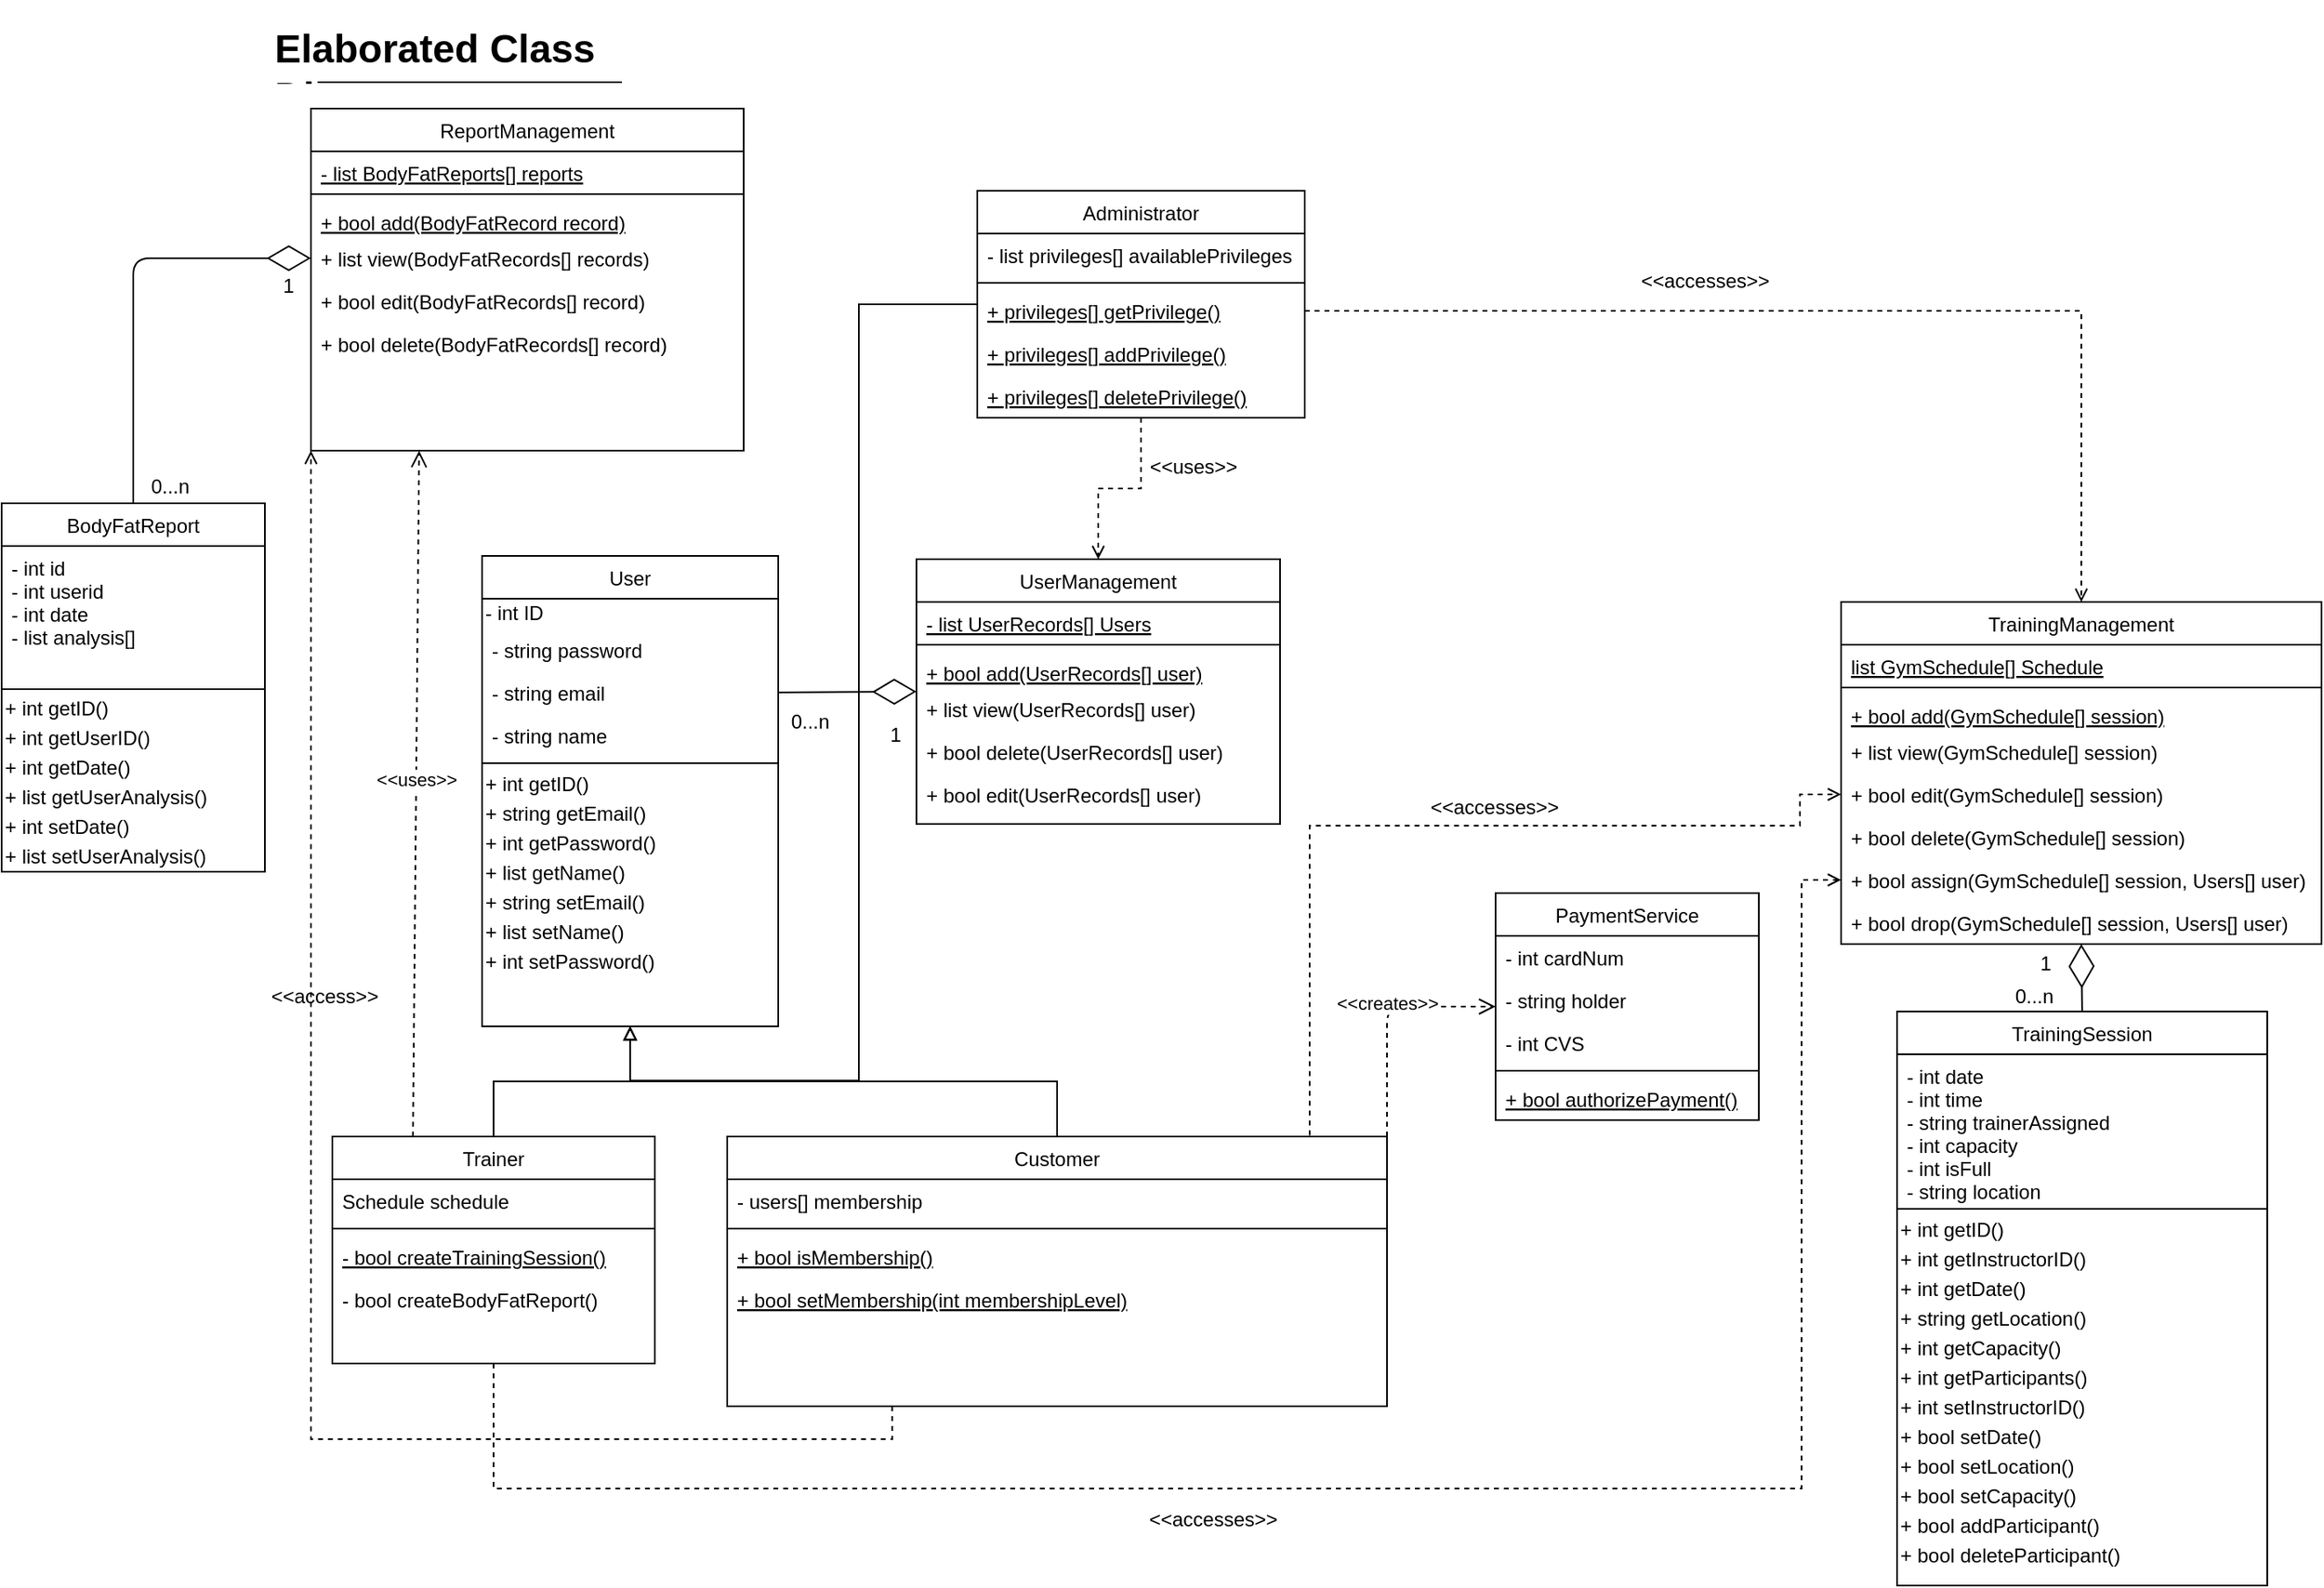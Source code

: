 <mxfile version="13.0.2" type="google"><diagram id="C5RBs43oDa-KdzZeNtuy" name="Page-1"><mxGraphModel dx="1896" dy="1460" grid="0" gridSize="10" guides="0" tooltips="1" connect="1" arrows="1" fold="1" page="0" pageScale="1" pageWidth="1169" pageHeight="827" math="0" shadow="0"><root><mxCell id="WIyWlLk6GJQsqaUBKTNV-0"/><mxCell id="WIyWlLk6GJQsqaUBKTNV-1" parent="WIyWlLk6GJQsqaUBKTNV-0"/><mxCell id="xNmquut52kOjubSnmw8E-32" style="edgeStyle=orthogonalEdgeStyle;rounded=0;orthogonalLoop=1;jettySize=auto;html=1;exitX=0.5;exitY=0;exitDx=0;exitDy=0;entryX=0.5;entryY=1;entryDx=0;entryDy=0;endArrow=block;endFill=0;" parent="WIyWlLk6GJQsqaUBKTNV-1" source="xNmquut52kOjubSnmw8E-0" target="xNmquut52kOjubSnmw8E-12" edge="1"><mxGeometry relative="1" as="geometry"/></mxCell><mxCell id="xNmquut52kOjubSnmw8E-0" value="Trainer" style="swimlane;fontStyle=0;align=center;verticalAlign=top;childLayout=stackLayout;horizontal=1;startSize=26;horizontalStack=0;resizeParent=1;resizeLast=0;collapsible=1;marginBottom=0;rounded=0;shadow=0;strokeWidth=1;" parent="WIyWlLk6GJQsqaUBKTNV-1" vertex="1"><mxGeometry x="43" y="654" width="196" height="138" as="geometry"><mxRectangle x="130" y="380" width="160" height="26" as="alternateBounds"/></mxGeometry></mxCell><mxCell id="xNmquut52kOjubSnmw8E-1" value="Schedule schedule" style="text;align=left;verticalAlign=top;spacingLeft=4;spacingRight=4;overflow=hidden;rotatable=0;points=[[0,0.5],[1,0.5]];portConstraint=eastwest;" parent="xNmquut52kOjubSnmw8E-0" vertex="1"><mxGeometry y="26" width="196" height="26" as="geometry"/></mxCell><mxCell id="xNmquut52kOjubSnmw8E-3" value="" style="line;html=1;strokeWidth=1;align=left;verticalAlign=middle;spacingTop=-1;spacingLeft=3;spacingRight=3;rotatable=0;labelPosition=right;points=[];portConstraint=eastwest;" parent="xNmquut52kOjubSnmw8E-0" vertex="1"><mxGeometry y="52" width="196" height="8" as="geometry"/></mxCell><mxCell id="xNmquut52kOjubSnmw8E-4" value="- bool createTrainingSession()" style="text;align=left;verticalAlign=top;spacingLeft=4;spacingRight=4;overflow=hidden;rotatable=0;points=[[0,0.5],[1,0.5]];portConstraint=eastwest;fontStyle=4" parent="xNmquut52kOjubSnmw8E-0" vertex="1"><mxGeometry y="60" width="196" height="26" as="geometry"/></mxCell><mxCell id="xNmquut52kOjubSnmw8E-5" value="- bool createBodyFatReport()" style="text;align=left;verticalAlign=top;spacingLeft=4;spacingRight=4;overflow=hidden;rotatable=0;points=[[0,0.5],[1,0.5]];portConstraint=eastwest;" parent="xNmquut52kOjubSnmw8E-0" vertex="1"><mxGeometry y="86" width="196" height="26" as="geometry"/></mxCell><mxCell id="xNmquut52kOjubSnmw8E-34" style="edgeStyle=orthogonalEdgeStyle;rounded=0;orthogonalLoop=1;jettySize=auto;html=1;exitX=0.5;exitY=0;exitDx=0;exitDy=0;entryX=0.5;entryY=1;entryDx=0;entryDy=0;endArrow=block;endFill=0;" parent="WIyWlLk6GJQsqaUBKTNV-1" source="xNmquut52kOjubSnmw8E-19" target="xNmquut52kOjubSnmw8E-12" edge="1"><mxGeometry relative="1" as="geometry"/></mxCell><mxCell id="H0AESvCfdm02klnMYWg1-13" style="edgeStyle=orthogonalEdgeStyle;rounded=0;orthogonalLoop=1;jettySize=auto;html=1;exitX=0.25;exitY=1;exitDx=0;exitDy=0;entryX=0;entryY=1;entryDx=0;entryDy=0;endArrow=open;endFill=0;dashed=1;" parent="WIyWlLk6GJQsqaUBKTNV-1" source="xNmquut52kOjubSnmw8E-19" target="c53f0oAXnLIRKDMvTCaq-6" edge="1"><mxGeometry relative="1" as="geometry"/></mxCell><mxCell id="H0AESvCfdm02klnMYWg1-16" style="edgeStyle=orthogonalEdgeStyle;rounded=0;orthogonalLoop=1;jettySize=auto;html=1;exitX=0.75;exitY=0;exitDx=0;exitDy=0;entryX=0;entryY=0.5;entryDx=0;entryDy=0;dashed=1;endArrow=open;endFill=0;" parent="WIyWlLk6GJQsqaUBKTNV-1" source="xNmquut52kOjubSnmw8E-19" edge="1"><mxGeometry relative="1" as="geometry"><mxPoint x="960" y="446" as="targetPoint"/><Array as="points"><mxPoint x="637" y="654"/><mxPoint x="637" y="465"/><mxPoint x="935" y="465"/><mxPoint x="935" y="446"/></Array></mxGeometry></mxCell><mxCell id="xNmquut52kOjubSnmw8E-19" value="Customer" style="swimlane;fontStyle=0;align=center;verticalAlign=top;childLayout=stackLayout;horizontal=1;startSize=26;horizontalStack=0;resizeParent=1;resizeLast=0;collapsible=1;marginBottom=0;rounded=0;shadow=0;strokeWidth=1;" parent="WIyWlLk6GJQsqaUBKTNV-1" vertex="1"><mxGeometry x="283" y="654" width="401" height="164" as="geometry"><mxRectangle x="130" y="380" width="160" height="26" as="alternateBounds"/></mxGeometry></mxCell><mxCell id="xNmquut52kOjubSnmw8E-20" value="- users[] membership" style="text;align=left;verticalAlign=top;spacingLeft=4;spacingRight=4;overflow=hidden;rotatable=0;points=[[0,0.5],[1,0.5]];portConstraint=eastwest;" parent="xNmquut52kOjubSnmw8E-19" vertex="1"><mxGeometry y="26" width="401" height="26" as="geometry"/></mxCell><mxCell id="xNmquut52kOjubSnmw8E-22" value="" style="line;html=1;strokeWidth=1;align=left;verticalAlign=middle;spacingTop=-1;spacingLeft=3;spacingRight=3;rotatable=0;labelPosition=right;points=[];portConstraint=eastwest;" parent="xNmquut52kOjubSnmw8E-19" vertex="1"><mxGeometry y="52" width="401" height="8" as="geometry"/></mxCell><mxCell id="xNmquut52kOjubSnmw8E-23" value="+ bool isMembership()" style="text;align=left;verticalAlign=top;spacingLeft=4;spacingRight=4;overflow=hidden;rotatable=0;points=[[0,0.5],[1,0.5]];portConstraint=eastwest;fontStyle=4" parent="xNmquut52kOjubSnmw8E-19" vertex="1"><mxGeometry y="60" width="401" height="26" as="geometry"/></mxCell><mxCell id="xNmquut52kOjubSnmw8E-83" value="+ bool setMembership(int membershipLevel)" style="text;align=left;verticalAlign=top;spacingLeft=4;spacingRight=4;overflow=hidden;rotatable=0;points=[[0,0.5],[1,0.5]];portConstraint=eastwest;fontStyle=4" parent="xNmquut52kOjubSnmw8E-19" vertex="1"><mxGeometry y="86" width="401" height="26" as="geometry"/></mxCell><mxCell id="xNmquut52kOjubSnmw8E-48" value="&amp;lt;&amp;lt;creates&amp;gt;&amp;gt;" style="html=1;verticalAlign=bottom;endArrow=open;dashed=1;endSize=8;entryX=0;entryY=0.5;entryDx=0;entryDy=0;exitX=1;exitY=0;exitDx=0;exitDy=0;" parent="WIyWlLk6GJQsqaUBKTNV-1" source="xNmquut52kOjubSnmw8E-19" target="xNmquut52kOjubSnmw8E-42" edge="1"><mxGeometry relative="1" as="geometry"><mxPoint x="460" y="584" as="sourcePoint"/><mxPoint x="570" y="540" as="targetPoint"/><Array as="points"><mxPoint x="684" y="615"/><mxPoint x="684" y="575"/></Array></mxGeometry></mxCell><mxCell id="xNmquut52kOjubSnmw8E-74" value="&amp;lt;&amp;lt;uses&amp;gt;&amp;gt;" style="html=1;verticalAlign=bottom;endArrow=open;dashed=1;endSize=8;entryX=0.25;entryY=1;entryDx=0;entryDy=0;exitX=0.25;exitY=0;exitDx=0;exitDy=0;" parent="WIyWlLk6GJQsqaUBKTNV-1" source="xNmquut52kOjubSnmw8E-0" target="c53f0oAXnLIRKDMvTCaq-6" edge="1"><mxGeometry relative="1" as="geometry"><mxPoint x="160" y="735" as="sourcePoint"/><mxPoint x="280" y="614" as="targetPoint"/><Array as="points"/></mxGeometry></mxCell><mxCell id="KGthy5ZD3XuTGIjE_pEm-16" value="&lt;h1&gt;Elaborated Class Diagram&lt;/h1&gt;" style="text;html=1;strokeColor=none;fillColor=none;spacing=5;spacingTop=-20;whiteSpace=wrap;overflow=hidden;rounded=0;align=left;" parent="WIyWlLk6GJQsqaUBKTNV-1" vertex="1"><mxGeometry x="3" y="-27" width="267" height="41" as="geometry"/></mxCell><mxCell id="KGthy5ZD3XuTGIjE_pEm-19" value="" style="endArrow=none;html=1;" parent="WIyWlLk6GJQsqaUBKTNV-1" edge="1"><mxGeometry width="50" height="50" relative="1" as="geometry"><mxPoint x="34" y="13" as="sourcePoint"/><mxPoint x="219" y="13" as="targetPoint"/></mxGeometry></mxCell><mxCell id="c53f0oAXnLIRKDMvTCaq-3" value="" style="endArrow=diamondThin;endFill=0;endSize=24;html=1;entryX=0.5;entryY=1;entryDx=0;entryDy=0;exitX=0.5;exitY=0;exitDx=0;exitDy=0;" parent="WIyWlLk6GJQsqaUBKTNV-1" source="xNmquut52kOjubSnmw8E-61" target="c53f0oAXnLIRKDMvTCaq-1" edge="1"><mxGeometry width="160" relative="1" as="geometry"><mxPoint x="913" y="504" as="sourcePoint"/><mxPoint x="1045" y="466" as="targetPoint"/></mxGeometry></mxCell><mxCell id="c53f0oAXnLIRKDMvTCaq-17" value="" style="endArrow=diamondThin;endFill=0;endSize=24;html=1;entryX=0;entryY=0.5;entryDx=0;entryDy=0;exitX=0.5;exitY=0;exitDx=0;exitDy=0;" parent="WIyWlLk6GJQsqaUBKTNV-1" source="xNmquut52kOjubSnmw8E-69" target="c53f0oAXnLIRKDMvTCaq-11" edge="1"><mxGeometry width="160" relative="1" as="geometry"><mxPoint x="-5" y="230" as="sourcePoint"/><mxPoint x="-1" y="179" as="targetPoint"/><Array as="points"><mxPoint x="-78" y="120"/></Array></mxGeometry></mxCell><mxCell id="c53f0oAXnLIRKDMvTCaq-30" value="" style="endArrow=diamondThin;endFill=0;endSize=24;html=1;entryX=0;entryY=0.5;entryDx=0;entryDy=0;exitX=1;exitY=0.5;exitDx=0;exitDy=0;" parent="WIyWlLk6GJQsqaUBKTNV-1" source="xNmquut52kOjubSnmw8E-79" target="c53f0oAXnLIRKDMvTCaq-21" edge="1"><mxGeometry width="160" relative="1" as="geometry"><mxPoint x="352" y="520" as="sourcePoint"/><mxPoint x="415" y="433" as="targetPoint"/><Array as="points"/></mxGeometry></mxCell><mxCell id="c53f0oAXnLIRKDMvTCaq-35" value="0...n" style="text;html=1;align=center;verticalAlign=middle;resizable=0;points=[];autosize=1;" parent="WIyWlLk6GJQsqaUBKTNV-1" vertex="1"><mxGeometry x="-73" y="250" width="34" height="18" as="geometry"/></mxCell><mxCell id="c53f0oAXnLIRKDMvTCaq-36" value="0...n" style="text;html=1;align=center;verticalAlign=middle;resizable=0;points=[];autosize=1;" parent="WIyWlLk6GJQsqaUBKTNV-1" vertex="1"><mxGeometry x="1060" y="560" width="34" height="18" as="geometry"/></mxCell><mxCell id="c53f0oAXnLIRKDMvTCaq-6" value="ReportManagement" style="swimlane;fontStyle=0;align=center;verticalAlign=top;childLayout=stackLayout;horizontal=1;startSize=26;horizontalStack=0;resizeParent=1;resizeLast=0;collapsible=1;marginBottom=0;rounded=0;shadow=0;strokeWidth=1;" parent="WIyWlLk6GJQsqaUBKTNV-1" vertex="1"><mxGeometry x="30" y="29" width="263" height="208" as="geometry"><mxRectangle x="130" y="380" width="160" height="26" as="alternateBounds"/></mxGeometry></mxCell><mxCell id="c53f0oAXnLIRKDMvTCaq-7" value="- list BodyFatReports[] reports" style="text;align=left;verticalAlign=top;spacingLeft=4;spacingRight=4;overflow=hidden;rotatable=0;points=[[0,0.5],[1,0.5]];portConstraint=eastwest;fontStyle=4" parent="c53f0oAXnLIRKDMvTCaq-6" vertex="1"><mxGeometry y="26" width="263" height="22" as="geometry"/></mxCell><mxCell id="c53f0oAXnLIRKDMvTCaq-8" value="" style="line;html=1;strokeWidth=1;align=left;verticalAlign=middle;spacingTop=-1;spacingLeft=3;spacingRight=3;rotatable=0;labelPosition=right;points=[];portConstraint=eastwest;" parent="c53f0oAXnLIRKDMvTCaq-6" vertex="1"><mxGeometry y="48" width="263" height="8" as="geometry"/></mxCell><mxCell id="c53f0oAXnLIRKDMvTCaq-9" value="+ bool add(BodyFatRecord record)" style="text;align=left;verticalAlign=top;spacingLeft=4;spacingRight=4;overflow=hidden;rotatable=0;points=[[0,0.5],[1,0.5]];portConstraint=eastwest;fontStyle=4" parent="c53f0oAXnLIRKDMvTCaq-6" vertex="1"><mxGeometry y="56" width="263" height="22" as="geometry"/></mxCell><mxCell id="c53f0oAXnLIRKDMvTCaq-11" value="+ list view(BodyFatRecords[] records)" style="text;align=left;verticalAlign=top;spacingLeft=4;spacingRight=4;overflow=hidden;rotatable=0;points=[[0,0.5],[1,0.5]];portConstraint=eastwest;" parent="c53f0oAXnLIRKDMvTCaq-6" vertex="1"><mxGeometry y="78" width="263" height="26" as="geometry"/></mxCell><mxCell id="H0AESvCfdm02klnMYWg1-10" value="+ bool edit(BodyFatRecords[] record)" style="text;align=left;verticalAlign=top;spacingLeft=4;spacingRight=4;overflow=hidden;rotatable=0;points=[[0,0.5],[1,0.5]];portConstraint=eastwest;" parent="c53f0oAXnLIRKDMvTCaq-6" vertex="1"><mxGeometry y="104" width="263" height="26" as="geometry"/></mxCell><mxCell id="c53f0oAXnLIRKDMvTCaq-14" value="+ bool delete(BodyFatRecords[] record)" style="text;align=left;verticalAlign=top;spacingLeft=4;spacingRight=4;overflow=hidden;rotatable=0;points=[[0,0.5],[1,0.5]];portConstraint=eastwest;" parent="c53f0oAXnLIRKDMvTCaq-6" vertex="1"><mxGeometry y="130" width="263" height="26" as="geometry"/></mxCell><mxCell id="c53f0oAXnLIRKDMvTCaq-1" value="TrainingManagement" style="swimlane;fontStyle=0;align=center;verticalAlign=top;childLayout=stackLayout;horizontal=1;startSize=26;horizontalStack=0;resizeParent=1;resizeLast=0;collapsible=1;marginBottom=0;rounded=0;shadow=0;strokeWidth=1;" parent="WIyWlLk6GJQsqaUBKTNV-1" vertex="1"><mxGeometry x="960" y="329" width="292" height="208" as="geometry"><mxRectangle x="130" y="380" width="160" height="26" as="alternateBounds"/></mxGeometry></mxCell><mxCell id="c53f0oAXnLIRKDMvTCaq-5" value="list GymSchedule[] Schedule" style="text;align=left;verticalAlign=top;spacingLeft=4;spacingRight=4;overflow=hidden;rotatable=0;points=[[0,0.5],[1,0.5]];portConstraint=eastwest;fontStyle=4" parent="c53f0oAXnLIRKDMvTCaq-1" vertex="1"><mxGeometry y="26" width="292" height="22" as="geometry"/></mxCell><mxCell id="xNmquut52kOjubSnmw8E-39" value="" style="line;html=1;strokeWidth=1;align=left;verticalAlign=middle;spacingTop=-1;spacingLeft=3;spacingRight=3;rotatable=0;labelPosition=right;points=[];portConstraint=eastwest;" parent="c53f0oAXnLIRKDMvTCaq-1" vertex="1"><mxGeometry y="48" width="292" height="8" as="geometry"/></mxCell><mxCell id="H0AESvCfdm02klnMYWg1-18" value="+ bool add(GymSchedule[] session)" style="text;align=left;verticalAlign=top;spacingLeft=4;spacingRight=4;overflow=hidden;rotatable=0;points=[[0,0.5],[1,0.5]];portConstraint=eastwest;fontStyle=4" parent="c53f0oAXnLIRKDMvTCaq-1" vertex="1"><mxGeometry y="56" width="292" height="22" as="geometry"/></mxCell><mxCell id="H0AESvCfdm02klnMYWg1-19" value="+ list view(GymSchedule[] session)" style="text;align=left;verticalAlign=top;spacingLeft=4;spacingRight=4;overflow=hidden;rotatable=0;points=[[0,0.5],[1,0.5]];portConstraint=eastwest;" parent="c53f0oAXnLIRKDMvTCaq-1" vertex="1"><mxGeometry y="78" width="292" height="26" as="geometry"/></mxCell><mxCell id="H0AESvCfdm02klnMYWg1-20" value="+ bool edit(GymSchedule[] session)" style="text;align=left;verticalAlign=top;spacingLeft=4;spacingRight=4;overflow=hidden;rotatable=0;points=[[0,0.5],[1,0.5]];portConstraint=eastwest;" parent="c53f0oAXnLIRKDMvTCaq-1" vertex="1"><mxGeometry y="104" width="292" height="26" as="geometry"/></mxCell><mxCell id="H0AESvCfdm02klnMYWg1-22" value="+ bool delete(GymSchedule[] session)" style="text;align=left;verticalAlign=top;spacingLeft=4;spacingRight=4;overflow=hidden;rotatable=0;points=[[0,0.5],[1,0.5]];portConstraint=eastwest;" parent="c53f0oAXnLIRKDMvTCaq-1" vertex="1"><mxGeometry y="130" width="292" height="26" as="geometry"/></mxCell><mxCell id="H0AESvCfdm02klnMYWg1-21" value="+ bool assign(GymSchedule[] session, Users[] user)" style="text;align=left;verticalAlign=top;spacingLeft=4;spacingRight=4;overflow=hidden;rotatable=0;points=[[0,0.5],[1,0.5]];portConstraint=eastwest;" parent="c53f0oAXnLIRKDMvTCaq-1" vertex="1"><mxGeometry y="156" width="292" height="26" as="geometry"/></mxCell><mxCell id="H0AESvCfdm02klnMYWg1-23" value="+ bool drop(GymSchedule[] session, Users[] user)" style="text;align=left;verticalAlign=top;spacingLeft=4;spacingRight=4;overflow=hidden;rotatable=0;points=[[0,0.5],[1,0.5]];portConstraint=eastwest;" parent="c53f0oAXnLIRKDMvTCaq-1" vertex="1"><mxGeometry y="182" width="292" height="26" as="geometry"/></mxCell><mxCell id="xNmquut52kOjubSnmw8E-69" value="BodyFatReport" style="swimlane;fontStyle=0;align=center;verticalAlign=top;childLayout=stackLayout;horizontal=1;startSize=26;horizontalStack=0;resizeParent=1;resizeLast=0;collapsible=1;marginBottom=0;rounded=0;shadow=0;strokeWidth=1;" parent="WIyWlLk6GJQsqaUBKTNV-1" vertex="1"><mxGeometry x="-158" y="269" width="160" height="224" as="geometry"><mxRectangle x="130" y="380" width="160" height="26" as="alternateBounds"/></mxGeometry></mxCell><mxCell id="xNmquut52kOjubSnmw8E-70" value="- int id&#10;- int userid&#10;- int date&#10;- list analysis[]" style="text;align=left;verticalAlign=top;spacingLeft=4;spacingRight=4;overflow=hidden;rotatable=0;points=[[0,0.5],[1,0.5]];portConstraint=eastwest;" parent="xNmquut52kOjubSnmw8E-69" vertex="1"><mxGeometry y="26" width="160" height="84" as="geometry"/></mxCell><mxCell id="H0AESvCfdm02klnMYWg1-3" value="" style="line;strokeWidth=1;fillColor=none;align=left;verticalAlign=middle;spacingTop=-1;spacingLeft=3;spacingRight=3;rotatable=0;labelPosition=right;points=[];portConstraint=eastwest;" parent="xNmquut52kOjubSnmw8E-69" vertex="1"><mxGeometry y="110" width="160" height="6" as="geometry"/></mxCell><mxCell id="H0AESvCfdm02klnMYWg1-4" value="+ int getID()" style="text;html=1;align=left;verticalAlign=middle;resizable=0;points=[];autosize=1;" parent="xNmquut52kOjubSnmw8E-69" vertex="1"><mxGeometry y="116" width="160" height="18" as="geometry"/></mxCell><mxCell id="H0AESvCfdm02klnMYWg1-5" value="+ int getUserID()" style="text;html=1;align=left;verticalAlign=middle;resizable=0;points=[];autosize=1;" parent="xNmquut52kOjubSnmw8E-69" vertex="1"><mxGeometry y="134" width="160" height="18" as="geometry"/></mxCell><mxCell id="H0AESvCfdm02klnMYWg1-6" value="+ int getDate()" style="text;html=1;align=left;verticalAlign=middle;resizable=0;points=[];autosize=1;" parent="xNmquut52kOjubSnmw8E-69" vertex="1"><mxGeometry y="152" width="160" height="18" as="geometry"/></mxCell><mxCell id="H0AESvCfdm02klnMYWg1-7" value="+ list getUserAnalysis()" style="text;html=1;align=left;verticalAlign=middle;resizable=0;points=[];autosize=1;" parent="xNmquut52kOjubSnmw8E-69" vertex="1"><mxGeometry y="170" width="160" height="18" as="geometry"/></mxCell><mxCell id="H0AESvCfdm02klnMYWg1-8" value="+ int setDate()" style="text;html=1;align=left;verticalAlign=middle;resizable=0;points=[];autosize=1;" parent="xNmquut52kOjubSnmw8E-69" vertex="1"><mxGeometry y="188" width="160" height="18" as="geometry"/></mxCell><mxCell id="H0AESvCfdm02klnMYWg1-9" value="+ list setUserAnalysis()" style="text;html=1;align=left;verticalAlign=middle;resizable=0;points=[];autosize=1;" parent="xNmquut52kOjubSnmw8E-69" vertex="1"><mxGeometry y="206" width="160" height="18" as="geometry"/></mxCell><mxCell id="H0AESvCfdm02klnMYWg1-11" value="1" style="text;html=1;align=center;verticalAlign=middle;resizable=0;points=[];autosize=1;" parent="WIyWlLk6GJQsqaUBKTNV-1" vertex="1"><mxGeometry x="7" y="128" width="17" height="18" as="geometry"/></mxCell><mxCell id="H0AESvCfdm02klnMYWg1-14" value="&amp;lt;&amp;lt;access&amp;gt;&amp;gt;" style="text;html=1;align=center;verticalAlign=middle;resizable=0;points=[];autosize=1;" parent="WIyWlLk6GJQsqaUBKTNV-1" vertex="1"><mxGeometry y="560" width="76" height="18" as="geometry"/></mxCell><mxCell id="H0AESvCfdm02klnMYWg1-17" value="&amp;lt;&amp;lt;accesses&amp;gt;&amp;gt;" style="text;html=1;align=center;verticalAlign=middle;resizable=0;points=[];autosize=1;" parent="WIyWlLk6GJQsqaUBKTNV-1" vertex="1"><mxGeometry x="705" y="445" width="88" height="18" as="geometry"/></mxCell><mxCell id="xNmquut52kOjubSnmw8E-61" value="TrainingSession" style="swimlane;fontStyle=0;align=center;verticalAlign=top;childLayout=stackLayout;horizontal=1;startSize=26;horizontalStack=0;resizeParent=1;resizeLast=0;collapsible=1;marginBottom=0;rounded=0;shadow=0;strokeWidth=1;" parent="WIyWlLk6GJQsqaUBKTNV-1" vertex="1"><mxGeometry x="994" y="578" width="225" height="349" as="geometry"><mxRectangle x="130" y="380" width="160" height="26" as="alternateBounds"/></mxGeometry></mxCell><mxCell id="xNmquut52kOjubSnmw8E-62" value="- int date&#10;- int time&#10;- string trainerAssigned&#10;- int capacity&#10;- int isFull&#10;- string location" style="text;align=left;verticalAlign=top;spacingLeft=4;spacingRight=4;overflow=hidden;rotatable=0;points=[[0,0.5],[1,0.5]];portConstraint=eastwest;" parent="xNmquut52kOjubSnmw8E-61" vertex="1"><mxGeometry y="26" width="225" height="90" as="geometry"/></mxCell><mxCell id="H0AESvCfdm02klnMYWg1-31" value="" style="line;strokeWidth=1;fillColor=none;align=left;verticalAlign=middle;spacingTop=-1;spacingLeft=3;spacingRight=3;rotatable=0;labelPosition=right;points=[];portConstraint=eastwest;" parent="xNmquut52kOjubSnmw8E-61" vertex="1"><mxGeometry y="116" width="225" height="8" as="geometry"/></mxCell><mxCell id="H0AESvCfdm02klnMYWg1-25" value="+ int getID()" style="text;html=1;align=left;verticalAlign=middle;resizable=0;points=[];autosize=1;" parent="xNmquut52kOjubSnmw8E-61" vertex="1"><mxGeometry y="124" width="225" height="18" as="geometry"/></mxCell><mxCell id="H0AESvCfdm02klnMYWg1-32" value="+ int getInstructorID()" style="text;html=1;align=left;verticalAlign=middle;resizable=0;points=[];autosize=1;" parent="xNmquut52kOjubSnmw8E-61" vertex="1"><mxGeometry y="142" width="225" height="18" as="geometry"/></mxCell><mxCell id="H0AESvCfdm02klnMYWg1-27" value="+ int getDate()" style="text;html=1;align=left;verticalAlign=middle;resizable=0;points=[];autosize=1;" parent="xNmquut52kOjubSnmw8E-61" vertex="1"><mxGeometry y="160" width="225" height="18" as="geometry"/></mxCell><mxCell id="H0AESvCfdm02klnMYWg1-34" value="+ string getLocation()" style="text;html=1;align=left;verticalAlign=middle;resizable=0;points=[];autosize=1;" parent="xNmquut52kOjubSnmw8E-61" vertex="1"><mxGeometry y="178" width="225" height="18" as="geometry"/></mxCell><mxCell id="H0AESvCfdm02klnMYWg1-33" value="+ int getCapacity()" style="text;html=1;align=left;verticalAlign=middle;resizable=0;points=[];autosize=1;" parent="xNmquut52kOjubSnmw8E-61" vertex="1"><mxGeometry y="196" width="225" height="18" as="geometry"/></mxCell><mxCell id="H0AESvCfdm02klnMYWg1-35" value="+ int getParticipants()" style="text;html=1;align=left;verticalAlign=middle;resizable=0;points=[];autosize=1;" parent="xNmquut52kOjubSnmw8E-61" vertex="1"><mxGeometry y="214" width="225" height="18" as="geometry"/></mxCell><mxCell id="H0AESvCfdm02klnMYWg1-30" value="+ int setInstructorID()" style="text;html=1;align=left;verticalAlign=middle;resizable=0;points=[];autosize=1;" parent="xNmquut52kOjubSnmw8E-61" vertex="1"><mxGeometry y="232" width="225" height="18" as="geometry"/></mxCell><mxCell id="H0AESvCfdm02klnMYWg1-29" value="+ bool setDate()" style="text;html=1;align=left;verticalAlign=middle;resizable=0;points=[];autosize=1;" parent="xNmquut52kOjubSnmw8E-61" vertex="1"><mxGeometry y="250" width="225" height="18" as="geometry"/></mxCell><mxCell id="H0AESvCfdm02klnMYWg1-28" value="+ bool setLocation()" style="text;html=1;align=left;verticalAlign=middle;resizable=0;points=[];autosize=1;" parent="xNmquut52kOjubSnmw8E-61" vertex="1"><mxGeometry y="268" width="225" height="18" as="geometry"/></mxCell><mxCell id="H0AESvCfdm02klnMYWg1-36" value="+ bool setCapacity()" style="text;html=1;align=left;verticalAlign=middle;resizable=0;points=[];autosize=1;" parent="xNmquut52kOjubSnmw8E-61" vertex="1"><mxGeometry y="286" width="225" height="18" as="geometry"/></mxCell><mxCell id="H0AESvCfdm02klnMYWg1-37" value="+ bool addParticipant()" style="text;html=1;align=left;verticalAlign=middle;resizable=0;points=[];autosize=1;" parent="xNmquut52kOjubSnmw8E-61" vertex="1"><mxGeometry y="304" width="225" height="18" as="geometry"/></mxCell><mxCell id="H0AESvCfdm02klnMYWg1-38" value="+ bool deleteParticipant()" style="text;html=1;align=left;verticalAlign=middle;resizable=0;points=[];autosize=1;" parent="xNmquut52kOjubSnmw8E-61" vertex="1"><mxGeometry y="322" width="225" height="18" as="geometry"/></mxCell><mxCell id="H0AESvCfdm02klnMYWg1-39" value="1" style="text;html=1;align=center;verticalAlign=middle;resizable=0;points=[];autosize=1;" parent="WIyWlLk6GJQsqaUBKTNV-1" vertex="1"><mxGeometry x="1075" y="540" width="17" height="18" as="geometry"/></mxCell><mxCell id="H0AESvCfdm02klnMYWg1-40" style="edgeStyle=orthogonalEdgeStyle;rounded=0;orthogonalLoop=1;jettySize=auto;html=1;exitX=0.5;exitY=1;exitDx=0;exitDy=0;entryX=0;entryY=0.5;entryDx=0;entryDy=0;dashed=1;endArrow=open;endFill=0;" parent="WIyWlLk6GJQsqaUBKTNV-1" source="xNmquut52kOjubSnmw8E-0" target="H0AESvCfdm02klnMYWg1-21" edge="1"><mxGeometry relative="1" as="geometry"><Array as="points"><mxPoint x="141" y="868"/><mxPoint x="936" y="868"/><mxPoint x="936" y="498"/></Array></mxGeometry></mxCell><mxCell id="H0AESvCfdm02klnMYWg1-41" value="&amp;lt;&amp;lt;accesses&amp;gt;&amp;gt;" style="text;html=1;align=center;verticalAlign=middle;resizable=0;points=[];autosize=1;" parent="WIyWlLk6GJQsqaUBKTNV-1" vertex="1"><mxGeometry x="534" y="878" width="88" height="18" as="geometry"/></mxCell><mxCell id="H0AESvCfdm02klnMYWg1-54" style="edgeStyle=orthogonalEdgeStyle;rounded=0;orthogonalLoop=1;jettySize=auto;html=1;exitX=0.5;exitY=1;exitDx=0;exitDy=0;entryX=0.5;entryY=0;entryDx=0;entryDy=0;dashed=1;endArrow=open;endFill=0;" parent="WIyWlLk6GJQsqaUBKTNV-1" source="zkfFHV4jXpPFQw0GAbJ--6" target="c53f0oAXnLIRKDMvTCaq-21" edge="1"><mxGeometry relative="1" as="geometry"/></mxCell><mxCell id="H0AESvCfdm02klnMYWg1-56" style="edgeStyle=orthogonalEdgeStyle;rounded=0;orthogonalLoop=1;jettySize=auto;html=1;exitX=0;exitY=0.5;exitDx=0;exitDy=0;entryX=0.5;entryY=1;entryDx=0;entryDy=0;endArrow=block;endFill=0;" parent="WIyWlLk6GJQsqaUBKTNV-1" source="zkfFHV4jXpPFQw0GAbJ--6" target="xNmquut52kOjubSnmw8E-12" edge="1"><mxGeometry relative="1" as="geometry"><Array as="points"><mxPoint x="363" y="148"/><mxPoint x="363" y="620"/><mxPoint x="224" y="620"/></Array></mxGeometry></mxCell><mxCell id="zkfFHV4jXpPFQw0GAbJ--6" value="Administrator" style="swimlane;fontStyle=0;align=center;verticalAlign=top;childLayout=stackLayout;horizontal=1;startSize=26;horizontalStack=0;resizeParent=1;resizeLast=0;collapsible=1;marginBottom=0;rounded=0;shadow=0;strokeWidth=1;" parent="WIyWlLk6GJQsqaUBKTNV-1" vertex="1"><mxGeometry x="435" y="79" width="199" height="138" as="geometry"><mxRectangle x="130" y="380" width="160" height="26" as="alternateBounds"/></mxGeometry></mxCell><mxCell id="H0AESvCfdm02klnMYWg1-48" value="- list privileges[] availablePrivileges " style="text;align=left;verticalAlign=top;spacingLeft=4;spacingRight=4;overflow=hidden;rotatable=0;points=[[0,0.5],[1,0.5]];portConstraint=eastwest;" parent="zkfFHV4jXpPFQw0GAbJ--6" vertex="1"><mxGeometry y="26" width="199" height="26" as="geometry"/></mxCell><mxCell id="zkfFHV4jXpPFQw0GAbJ--9" value="" style="line;html=1;strokeWidth=1;align=left;verticalAlign=middle;spacingTop=-1;spacingLeft=3;spacingRight=3;rotatable=0;labelPosition=right;points=[];portConstraint=eastwest;" parent="zkfFHV4jXpPFQw0GAbJ--6" vertex="1"><mxGeometry y="52" width="199" height="8" as="geometry"/></mxCell><mxCell id="zkfFHV4jXpPFQw0GAbJ--10" value="+ privileges[] getPrivilege()" style="text;align=left;verticalAlign=top;spacingLeft=4;spacingRight=4;overflow=hidden;rotatable=0;points=[[0,0.5],[1,0.5]];portConstraint=eastwest;fontStyle=4" parent="zkfFHV4jXpPFQw0GAbJ--6" vertex="1"><mxGeometry y="60" width="199" height="26" as="geometry"/></mxCell><mxCell id="H0AESvCfdm02klnMYWg1-49" value="+ privileges[] addPrivilege()" style="text;align=left;verticalAlign=top;spacingLeft=4;spacingRight=4;overflow=hidden;rotatable=0;points=[[0,0.5],[1,0.5]];portConstraint=eastwest;fontStyle=4" parent="zkfFHV4jXpPFQw0GAbJ--6" vertex="1"><mxGeometry y="86" width="199" height="26" as="geometry"/></mxCell><mxCell id="H0AESvCfdm02klnMYWg1-50" value="+ privileges[] deletePrivilege()" style="text;align=left;verticalAlign=top;spacingLeft=4;spacingRight=4;overflow=hidden;rotatable=0;points=[[0,0.5],[1,0.5]];portConstraint=eastwest;fontStyle=4" parent="zkfFHV4jXpPFQw0GAbJ--6" vertex="1"><mxGeometry y="112" width="199" height="26" as="geometry"/></mxCell><mxCell id="H0AESvCfdm02klnMYWg1-52" style="edgeStyle=orthogonalEdgeStyle;rounded=0;orthogonalLoop=1;jettySize=auto;html=1;exitX=1;exitY=0.5;exitDx=0;exitDy=0;entryX=0.5;entryY=0;entryDx=0;entryDy=0;dashed=1;endArrow=open;endFill=0;" parent="WIyWlLk6GJQsqaUBKTNV-1" source="zkfFHV4jXpPFQw0GAbJ--10" target="c53f0oAXnLIRKDMvTCaq-1" edge="1"><mxGeometry relative="1" as="geometry"/></mxCell><mxCell id="H0AESvCfdm02klnMYWg1-53" value="&amp;lt;&amp;lt;accesses&amp;gt;&amp;gt;" style="text;html=1;align=center;verticalAlign=middle;resizable=0;points=[];autosize=1;" parent="WIyWlLk6GJQsqaUBKTNV-1" vertex="1"><mxGeometry x="833" y="125" width="88" height="18" as="geometry"/></mxCell><mxCell id="H0AESvCfdm02klnMYWg1-55" value="&amp;lt;&amp;lt;uses&amp;gt;&amp;gt;" style="text;html=1;align=center;verticalAlign=middle;resizable=0;points=[];autosize=1;" parent="WIyWlLk6GJQsqaUBKTNV-1" vertex="1"><mxGeometry x="534" y="238" width="64" height="18" as="geometry"/></mxCell><mxCell id="xNmquut52kOjubSnmw8E-12" value="User" style="swimlane;fontStyle=0;align=center;verticalAlign=top;childLayout=stackLayout;horizontal=1;startSize=26;horizontalStack=0;resizeParent=1;resizeLast=0;collapsible=1;marginBottom=0;rounded=0;shadow=0;strokeWidth=1;" parent="WIyWlLk6GJQsqaUBKTNV-1" vertex="1"><mxGeometry x="134" y="301" width="180" height="286" as="geometry"><mxRectangle x="130" y="380" width="160" height="26" as="alternateBounds"/></mxGeometry></mxCell><mxCell id="H0AESvCfdm02klnMYWg1-66" value="- int ID" style="text;html=1;align=left;verticalAlign=middle;resizable=0;points=[];autosize=1;" parent="xNmquut52kOjubSnmw8E-12" vertex="1"><mxGeometry y="26" width="180" height="18" as="geometry"/></mxCell><mxCell id="xNmquut52kOjubSnmw8E-80" value="- string password" style="text;align=left;verticalAlign=top;spacingLeft=4;spacingRight=4;overflow=hidden;rotatable=0;points=[[0,0.5],[1,0.5]];portConstraint=eastwest;" parent="xNmquut52kOjubSnmw8E-12" vertex="1"><mxGeometry y="44" width="180" height="26" as="geometry"/></mxCell><mxCell id="xNmquut52kOjubSnmw8E-79" value="- string email" style="text;align=left;verticalAlign=top;spacingLeft=4;spacingRight=4;overflow=hidden;rotatable=0;points=[[0,0.5],[1,0.5]];portConstraint=eastwest;" parent="xNmquut52kOjubSnmw8E-12" vertex="1"><mxGeometry y="70" width="180" height="26" as="geometry"/></mxCell><mxCell id="KGthy5ZD3XuTGIjE_pEm-0" value="- string name" style="text;align=left;verticalAlign=top;spacingLeft=4;spacingRight=4;overflow=hidden;rotatable=0;points=[[0,0.5],[1,0.5]];portConstraint=eastwest;" parent="xNmquut52kOjubSnmw8E-12" vertex="1"><mxGeometry y="96" width="180" height="26" as="geometry"/></mxCell><mxCell id="xNmquut52kOjubSnmw8E-81" value="" style="line;strokeWidth=1;fillColor=none;align=left;verticalAlign=middle;spacingTop=-1;spacingLeft=3;spacingRight=3;rotatable=0;labelPosition=right;points=[];portConstraint=eastwest;" parent="xNmquut52kOjubSnmw8E-12" vertex="1"><mxGeometry y="122" width="180" height="8" as="geometry"/></mxCell><mxCell id="H0AESvCfdm02klnMYWg1-57" value="+ int getID()" style="text;html=1;align=left;verticalAlign=middle;resizable=0;points=[];autosize=1;" parent="xNmquut52kOjubSnmw8E-12" vertex="1"><mxGeometry y="130" width="180" height="18" as="geometry"/></mxCell><mxCell id="H0AESvCfdm02klnMYWg1-58" value="+ string getEmail()" style="text;html=1;align=left;verticalAlign=middle;resizable=0;points=[];autosize=1;" parent="xNmquut52kOjubSnmw8E-12" vertex="1"><mxGeometry y="148" width="180" height="18" as="geometry"/></mxCell><mxCell id="H0AESvCfdm02klnMYWg1-59" value="+ int getPassword()" style="text;html=1;align=left;verticalAlign=middle;resizable=0;points=[];autosize=1;" parent="xNmquut52kOjubSnmw8E-12" vertex="1"><mxGeometry y="166" width="180" height="18" as="geometry"/></mxCell><mxCell id="H0AESvCfdm02klnMYWg1-60" value="+ list getName()" style="text;html=1;align=left;verticalAlign=middle;resizable=0;points=[];autosize=1;" parent="xNmquut52kOjubSnmw8E-12" vertex="1"><mxGeometry y="184" width="180" height="18" as="geometry"/></mxCell><mxCell id="H0AESvCfdm02klnMYWg1-63" value="+ string setEmail()" style="text;html=1;align=left;verticalAlign=middle;resizable=0;points=[];autosize=1;" parent="xNmquut52kOjubSnmw8E-12" vertex="1"><mxGeometry y="202" width="180" height="18" as="geometry"/></mxCell><mxCell id="H0AESvCfdm02klnMYWg1-65" value="+ list setName()" style="text;html=1;align=left;verticalAlign=middle;resizable=0;points=[];autosize=1;" parent="xNmquut52kOjubSnmw8E-12" vertex="1"><mxGeometry y="220" width="180" height="18" as="geometry"/></mxCell><mxCell id="H0AESvCfdm02klnMYWg1-64" value="+ int setPassword()" style="text;html=1;align=left;verticalAlign=middle;resizable=0;points=[];autosize=1;" parent="xNmquut52kOjubSnmw8E-12" vertex="1"><mxGeometry y="238" width="180" height="18" as="geometry"/></mxCell><mxCell id="H0AESvCfdm02klnMYWg1-67" value="1" style="text;html=1;align=center;verticalAlign=middle;resizable=0;points=[];autosize=1;" parent="WIyWlLk6GJQsqaUBKTNV-1" vertex="1"><mxGeometry x="376" y="401" width="17" height="18" as="geometry"/></mxCell><mxCell id="H0AESvCfdm02klnMYWg1-69" value="0...n" style="text;html=1;align=center;verticalAlign=middle;resizable=0;points=[];autosize=1;" parent="WIyWlLk6GJQsqaUBKTNV-1" vertex="1"><mxGeometry x="316" y="393" width="34" height="18" as="geometry"/></mxCell><mxCell id="c53f0oAXnLIRKDMvTCaq-21" value="UserManagement" style="swimlane;fontStyle=0;align=center;verticalAlign=top;childLayout=stackLayout;horizontal=1;startSize=26;horizontalStack=0;resizeParent=1;resizeLast=0;collapsible=1;marginBottom=0;rounded=0;shadow=0;strokeWidth=1;" parent="WIyWlLk6GJQsqaUBKTNV-1" vertex="1"><mxGeometry x="398" y="303" width="221" height="161" as="geometry"><mxRectangle x="130" y="380" width="160" height="26" as="alternateBounds"/></mxGeometry></mxCell><mxCell id="c53f0oAXnLIRKDMvTCaq-22" value="- list UserRecords[] Users" style="text;align=left;verticalAlign=top;spacingLeft=4;spacingRight=4;overflow=hidden;rotatable=0;points=[[0,0.5],[1,0.5]];portConstraint=eastwest;fontStyle=4" parent="c53f0oAXnLIRKDMvTCaq-21" vertex="1"><mxGeometry y="26" width="221" height="22" as="geometry"/></mxCell><mxCell id="c53f0oAXnLIRKDMvTCaq-23" value="" style="line;html=1;strokeWidth=1;align=left;verticalAlign=middle;spacingTop=-1;spacingLeft=3;spacingRight=3;rotatable=0;labelPosition=right;points=[];portConstraint=eastwest;" parent="c53f0oAXnLIRKDMvTCaq-21" vertex="1"><mxGeometry y="48" width="221" height="8" as="geometry"/></mxCell><mxCell id="H0AESvCfdm02klnMYWg1-44" value="+ bool add(UserRecords[] user)" style="text;align=left;verticalAlign=top;spacingLeft=4;spacingRight=4;overflow=hidden;rotatable=0;points=[[0,0.5],[1,0.5]];portConstraint=eastwest;fontStyle=4" parent="c53f0oAXnLIRKDMvTCaq-21" vertex="1"><mxGeometry y="56" width="221" height="22" as="geometry"/></mxCell><mxCell id="H0AESvCfdm02klnMYWg1-45" value="+ list view(UserRecords[] user)" style="text;align=left;verticalAlign=top;spacingLeft=4;spacingRight=4;overflow=hidden;rotatable=0;points=[[0,0.5],[1,0.5]];portConstraint=eastwest;" parent="c53f0oAXnLIRKDMvTCaq-21" vertex="1"><mxGeometry y="78" width="221" height="26" as="geometry"/></mxCell><mxCell id="H0AESvCfdm02klnMYWg1-47" value="+ bool delete(UserRecords[] user)" style="text;align=left;verticalAlign=top;spacingLeft=4;spacingRight=4;overflow=hidden;rotatable=0;points=[[0,0.5],[1,0.5]];portConstraint=eastwest;" parent="c53f0oAXnLIRKDMvTCaq-21" vertex="1"><mxGeometry y="104" width="221" height="26" as="geometry"/></mxCell><mxCell id="H0AESvCfdm02klnMYWg1-46" value="+ bool edit(UserRecords[] user)" style="text;align=left;verticalAlign=top;spacingLeft=4;spacingRight=4;overflow=hidden;rotatable=0;points=[[0,0.5],[1,0.5]];portConstraint=eastwest;" parent="c53f0oAXnLIRKDMvTCaq-21" vertex="1"><mxGeometry y="130" width="221" height="26" as="geometry"/></mxCell><mxCell id="xNmquut52kOjubSnmw8E-42" value="PaymentService" style="swimlane;fontStyle=0;align=center;verticalAlign=top;childLayout=stackLayout;horizontal=1;startSize=26;horizontalStack=0;resizeParent=1;resizeLast=0;collapsible=1;marginBottom=0;rounded=0;shadow=0;strokeWidth=1;" parent="WIyWlLk6GJQsqaUBKTNV-1" vertex="1"><mxGeometry x="750" y="506" width="160" height="138" as="geometry"><mxRectangle x="130" y="380" width="160" height="26" as="alternateBounds"/></mxGeometry></mxCell><mxCell id="KGthy5ZD3XuTGIjE_pEm-5" value="- int cardNum" style="text;align=left;verticalAlign=top;spacingLeft=4;spacingRight=4;overflow=hidden;rotatable=0;points=[[0,0.5],[1,0.5]];portConstraint=eastwest;" parent="xNmquut52kOjubSnmw8E-42" vertex="1"><mxGeometry y="26" width="160" height="26" as="geometry"/></mxCell><mxCell id="xNmquut52kOjubSnmw8E-43" value="- string holder" style="text;align=left;verticalAlign=top;spacingLeft=4;spacingRight=4;overflow=hidden;rotatable=0;points=[[0,0.5],[1,0.5]];portConstraint=eastwest;" parent="xNmquut52kOjubSnmw8E-42" vertex="1"><mxGeometry y="52" width="160" height="26" as="geometry"/></mxCell><mxCell id="KGthy5ZD3XuTGIjE_pEm-4" value="- int CVS" style="text;align=left;verticalAlign=top;spacingLeft=4;spacingRight=4;overflow=hidden;rotatable=0;points=[[0,0.5],[1,0.5]];portConstraint=eastwest;" parent="xNmquut52kOjubSnmw8E-42" vertex="1"><mxGeometry y="78" width="160" height="26" as="geometry"/></mxCell><mxCell id="xNmquut52kOjubSnmw8E-45" value="" style="line;html=1;strokeWidth=1;align=left;verticalAlign=middle;spacingTop=-1;spacingLeft=3;spacingRight=3;rotatable=0;labelPosition=right;points=[];portConstraint=eastwest;" parent="xNmquut52kOjubSnmw8E-42" vertex="1"><mxGeometry y="104" width="160" height="8" as="geometry"/></mxCell><mxCell id="xNmquut52kOjubSnmw8E-46" value="+ bool authorizePayment()" style="text;align=left;verticalAlign=top;spacingLeft=4;spacingRight=4;overflow=hidden;rotatable=0;points=[[0,0.5],[1,0.5]];portConstraint=eastwest;fontStyle=4" parent="xNmquut52kOjubSnmw8E-42" vertex="1"><mxGeometry y="112" width="160" height="26" as="geometry"/></mxCell></root></mxGraphModel></diagram></mxfile>
